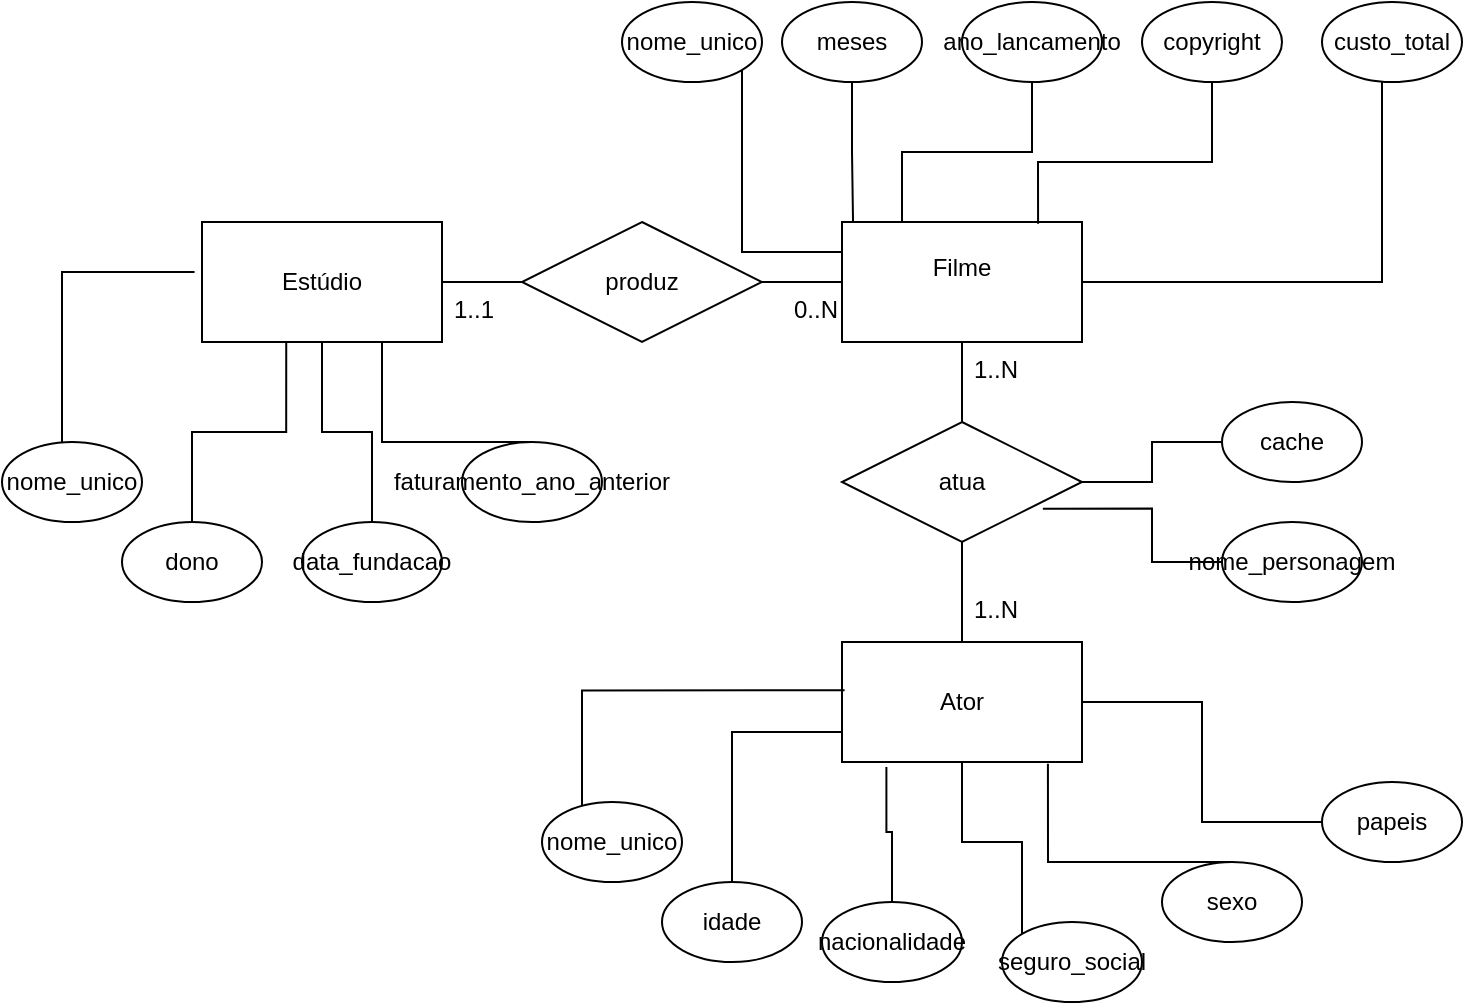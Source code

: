 <mxfile version="24.0.2" type="github">
  <diagram name="Página-1" id="t2OZyxE-w_j2JkWN1ejZ">
    <mxGraphModel dx="2022" dy="645" grid="1" gridSize="10" guides="1" tooltips="1" connect="1" arrows="1" fold="1" page="1" pageScale="1" pageWidth="827" pageHeight="1169" math="0" shadow="0">
      <root>
        <mxCell id="0" />
        <mxCell id="1" parent="0" />
        <mxCell id="e2bzL8f8iqpZGuVB6GaL-18" value="" style="edgeStyle=orthogonalEdgeStyle;rounded=0;orthogonalLoop=1;jettySize=auto;html=1;endArrow=none;endFill=0;" edge="1" parent="1" source="e2bzL8f8iqpZGuVB6GaL-1" target="e2bzL8f8iqpZGuVB6GaL-17">
          <mxGeometry relative="1" as="geometry" />
        </mxCell>
        <mxCell id="e2bzL8f8iqpZGuVB6GaL-1" value="&lt;div&gt;Estúdio&lt;/div&gt;" style="rounded=0;whiteSpace=wrap;html=1;" vertex="1" parent="1">
          <mxGeometry x="20" y="150" width="120" height="60" as="geometry" />
        </mxCell>
        <mxCell id="e2bzL8f8iqpZGuVB6GaL-20" value="" style="edgeStyle=orthogonalEdgeStyle;rounded=0;orthogonalLoop=1;jettySize=auto;html=1;endArrow=none;endFill=0;" edge="1" parent="1" source="e2bzL8f8iqpZGuVB6GaL-2" target="e2bzL8f8iqpZGuVB6GaL-16">
          <mxGeometry relative="1" as="geometry" />
        </mxCell>
        <mxCell id="e2bzL8f8iqpZGuVB6GaL-2" value="&lt;div&gt;Filme&lt;/div&gt;&lt;div&gt;&lt;br&gt;&lt;/div&gt;" style="rounded=0;whiteSpace=wrap;html=1;" vertex="1" parent="1">
          <mxGeometry x="340" y="150" width="120" height="60" as="geometry" />
        </mxCell>
        <mxCell id="e2bzL8f8iqpZGuVB6GaL-3" value="&lt;div&gt;Ator&lt;/div&gt;" style="rounded=0;whiteSpace=wrap;html=1;" vertex="1" parent="1">
          <mxGeometry x="340" y="360" width="120" height="60" as="geometry" />
        </mxCell>
        <mxCell id="e2bzL8f8iqpZGuVB6GaL-21" value="" style="edgeStyle=orthogonalEdgeStyle;rounded=0;orthogonalLoop=1;jettySize=auto;html=1;endArrow=none;endFill=0;" edge="1" parent="1" source="e2bzL8f8iqpZGuVB6GaL-16" target="e2bzL8f8iqpZGuVB6GaL-3">
          <mxGeometry relative="1" as="geometry" />
        </mxCell>
        <mxCell id="e2bzL8f8iqpZGuVB6GaL-72" style="edgeStyle=orthogonalEdgeStyle;rounded=0;orthogonalLoop=1;jettySize=auto;html=1;entryX=0;entryY=0.5;entryDx=0;entryDy=0;endArrow=none;endFill=0;" edge="1" parent="1" source="e2bzL8f8iqpZGuVB6GaL-16" target="e2bzL8f8iqpZGuVB6GaL-71">
          <mxGeometry relative="1" as="geometry" />
        </mxCell>
        <mxCell id="e2bzL8f8iqpZGuVB6GaL-16" value="atua" style="shape=rhombus;perimeter=rhombusPerimeter;whiteSpace=wrap;html=1;align=center;" vertex="1" parent="1">
          <mxGeometry x="340" y="250" width="120" height="60" as="geometry" />
        </mxCell>
        <mxCell id="e2bzL8f8iqpZGuVB6GaL-19" value="" style="edgeStyle=orthogonalEdgeStyle;rounded=0;orthogonalLoop=1;jettySize=auto;html=1;endArrow=none;endFill=0;" edge="1" parent="1" source="e2bzL8f8iqpZGuVB6GaL-17" target="e2bzL8f8iqpZGuVB6GaL-2">
          <mxGeometry relative="1" as="geometry" />
        </mxCell>
        <mxCell id="e2bzL8f8iqpZGuVB6GaL-17" value="produz" style="shape=rhombus;perimeter=rhombusPerimeter;whiteSpace=wrap;html=1;align=center;" vertex="1" parent="1">
          <mxGeometry x="180" y="150" width="120" height="60" as="geometry" />
        </mxCell>
        <mxCell id="e2bzL8f8iqpZGuVB6GaL-31" value="1..N" style="text;strokeColor=none;fillColor=none;spacingLeft=4;spacingRight=4;overflow=hidden;rotatable=0;points=[[0,0.5],[1,0.5]];portConstraint=eastwest;fontSize=12;whiteSpace=wrap;html=1;" vertex="1" parent="1">
          <mxGeometry x="400" y="210" width="40" height="30" as="geometry" />
        </mxCell>
        <mxCell id="e2bzL8f8iqpZGuVB6GaL-32" value="1..N" style="text;strokeColor=none;fillColor=none;spacingLeft=4;spacingRight=4;overflow=hidden;rotatable=0;points=[[0,0.5],[1,0.5]];portConstraint=eastwest;fontSize=12;whiteSpace=wrap;html=1;" vertex="1" parent="1">
          <mxGeometry x="400" y="330" width="40" height="30" as="geometry" />
        </mxCell>
        <mxCell id="e2bzL8f8iqpZGuVB6GaL-35" value="0..N" style="text;strokeColor=none;fillColor=none;spacingLeft=4;spacingRight=4;overflow=hidden;rotatable=0;points=[[0,0.5],[1,0.5]];portConstraint=eastwest;fontSize=12;whiteSpace=wrap;html=1;" vertex="1" parent="1">
          <mxGeometry x="310" y="180" width="40" height="30" as="geometry" />
        </mxCell>
        <mxCell id="e2bzL8f8iqpZGuVB6GaL-36" value="1..1" style="text;strokeColor=none;fillColor=none;spacingLeft=4;spacingRight=4;overflow=hidden;rotatable=0;points=[[0,0.5],[1,0.5]];portConstraint=eastwest;fontSize=12;whiteSpace=wrap;html=1;" vertex="1" parent="1">
          <mxGeometry x="140" y="180" width="40" height="30" as="geometry" />
        </mxCell>
        <mxCell id="e2bzL8f8iqpZGuVB6GaL-37" value="nome_unico" style="ellipse;whiteSpace=wrap;html=1;align=center;" vertex="1" parent="1">
          <mxGeometry x="-80" y="260" width="70" height="40" as="geometry" />
        </mxCell>
        <mxCell id="e2bzL8f8iqpZGuVB6GaL-39" value="dono" style="ellipse;whiteSpace=wrap;html=1;align=center;" vertex="1" parent="1">
          <mxGeometry x="-20" y="300" width="70" height="40" as="geometry" />
        </mxCell>
        <mxCell id="e2bzL8f8iqpZGuVB6GaL-45" style="edgeStyle=orthogonalEdgeStyle;rounded=0;orthogonalLoop=1;jettySize=auto;html=1;entryX=0.5;entryY=1;entryDx=0;entryDy=0;endArrow=none;endFill=0;" edge="1" parent="1" source="e2bzL8f8iqpZGuVB6GaL-40" target="e2bzL8f8iqpZGuVB6GaL-1">
          <mxGeometry relative="1" as="geometry" />
        </mxCell>
        <mxCell id="e2bzL8f8iqpZGuVB6GaL-40" value="data_fundacao" style="ellipse;whiteSpace=wrap;html=1;align=center;" vertex="1" parent="1">
          <mxGeometry x="70" y="300" width="70" height="40" as="geometry" />
        </mxCell>
        <mxCell id="e2bzL8f8iqpZGuVB6GaL-48" style="edgeStyle=orthogonalEdgeStyle;rounded=0;orthogonalLoop=1;jettySize=auto;html=1;entryX=0.75;entryY=1;entryDx=0;entryDy=0;endArrow=none;endFill=0;" edge="1" parent="1" source="e2bzL8f8iqpZGuVB6GaL-41" target="e2bzL8f8iqpZGuVB6GaL-1">
          <mxGeometry relative="1" as="geometry">
            <Array as="points">
              <mxPoint x="110" y="260" />
            </Array>
          </mxGeometry>
        </mxCell>
        <mxCell id="e2bzL8f8iqpZGuVB6GaL-41" value="&lt;div&gt;faturamento_ano_anterior&lt;/div&gt;" style="ellipse;whiteSpace=wrap;html=1;align=center;" vertex="1" parent="1">
          <mxGeometry x="150" y="260" width="70" height="40" as="geometry" />
        </mxCell>
        <mxCell id="e2bzL8f8iqpZGuVB6GaL-43" style="edgeStyle=orthogonalEdgeStyle;rounded=0;orthogonalLoop=1;jettySize=auto;html=1;entryX=0.351;entryY=1;entryDx=0;entryDy=0;entryPerimeter=0;endArrow=none;endFill=0;" edge="1" parent="1" source="e2bzL8f8iqpZGuVB6GaL-39" target="e2bzL8f8iqpZGuVB6GaL-1">
          <mxGeometry relative="1" as="geometry" />
        </mxCell>
        <mxCell id="e2bzL8f8iqpZGuVB6GaL-44" style="edgeStyle=orthogonalEdgeStyle;rounded=0;orthogonalLoop=1;jettySize=auto;html=1;entryX=-0.031;entryY=0.417;entryDx=0;entryDy=0;entryPerimeter=0;endArrow=none;endFill=0;" edge="1" parent="1" source="e2bzL8f8iqpZGuVB6GaL-37" target="e2bzL8f8iqpZGuVB6GaL-1">
          <mxGeometry relative="1" as="geometry">
            <Array as="points">
              <mxPoint x="-50" y="175" />
            </Array>
          </mxGeometry>
        </mxCell>
        <mxCell id="e2bzL8f8iqpZGuVB6GaL-54" style="edgeStyle=orthogonalEdgeStyle;rounded=0;orthogonalLoop=1;jettySize=auto;html=1;entryX=0;entryY=0.25;entryDx=0;entryDy=0;endArrow=none;endFill=0;" edge="1" parent="1" source="e2bzL8f8iqpZGuVB6GaL-49" target="e2bzL8f8iqpZGuVB6GaL-2">
          <mxGeometry relative="1" as="geometry">
            <Array as="points">
              <mxPoint x="290" y="165" />
            </Array>
          </mxGeometry>
        </mxCell>
        <mxCell id="e2bzL8f8iqpZGuVB6GaL-49" value="nome_unico" style="ellipse;whiteSpace=wrap;html=1;align=center;" vertex="1" parent="1">
          <mxGeometry x="230" y="40" width="70" height="40" as="geometry" />
        </mxCell>
        <mxCell id="e2bzL8f8iqpZGuVB6GaL-50" value="meses" style="ellipse;whiteSpace=wrap;html=1;align=center;" vertex="1" parent="1">
          <mxGeometry x="310" y="40" width="70" height="40" as="geometry" />
        </mxCell>
        <mxCell id="e2bzL8f8iqpZGuVB6GaL-56" style="edgeStyle=orthogonalEdgeStyle;rounded=0;orthogonalLoop=1;jettySize=auto;html=1;entryX=0.25;entryY=0;entryDx=0;entryDy=0;endArrow=none;endFill=0;" edge="1" parent="1" source="e2bzL8f8iqpZGuVB6GaL-51" target="e2bzL8f8iqpZGuVB6GaL-2">
          <mxGeometry relative="1" as="geometry" />
        </mxCell>
        <mxCell id="e2bzL8f8iqpZGuVB6GaL-51" value="ano_lancamento" style="ellipse;whiteSpace=wrap;html=1;align=center;" vertex="1" parent="1">
          <mxGeometry x="400" y="40" width="70" height="40" as="geometry" />
        </mxCell>
        <mxCell id="e2bzL8f8iqpZGuVB6GaL-52" value="copyright" style="ellipse;whiteSpace=wrap;html=1;align=center;" vertex="1" parent="1">
          <mxGeometry x="490" y="40" width="70" height="40" as="geometry" />
        </mxCell>
        <mxCell id="e2bzL8f8iqpZGuVB6GaL-58" style="edgeStyle=orthogonalEdgeStyle;rounded=0;orthogonalLoop=1;jettySize=auto;html=1;entryX=1;entryY=0.5;entryDx=0;entryDy=0;endArrow=none;endFill=0;" edge="1" parent="1" source="e2bzL8f8iqpZGuVB6GaL-53" target="e2bzL8f8iqpZGuVB6GaL-2">
          <mxGeometry relative="1" as="geometry">
            <Array as="points">
              <mxPoint x="610" y="180" />
            </Array>
          </mxGeometry>
        </mxCell>
        <mxCell id="e2bzL8f8iqpZGuVB6GaL-53" value="custo_total" style="ellipse;whiteSpace=wrap;html=1;align=center;" vertex="1" parent="1">
          <mxGeometry x="580" y="40" width="70" height="40" as="geometry" />
        </mxCell>
        <mxCell id="e2bzL8f8iqpZGuVB6GaL-55" style="edgeStyle=orthogonalEdgeStyle;rounded=0;orthogonalLoop=1;jettySize=auto;html=1;entryX=0.046;entryY=0;entryDx=0;entryDy=0;entryPerimeter=0;endArrow=none;endFill=0;" edge="1" parent="1" source="e2bzL8f8iqpZGuVB6GaL-50" target="e2bzL8f8iqpZGuVB6GaL-2">
          <mxGeometry relative="1" as="geometry" />
        </mxCell>
        <mxCell id="e2bzL8f8iqpZGuVB6GaL-57" style="edgeStyle=orthogonalEdgeStyle;rounded=0;orthogonalLoop=1;jettySize=auto;html=1;entryX=0.817;entryY=0.014;entryDx=0;entryDy=0;entryPerimeter=0;endArrow=none;endFill=0;" edge="1" parent="1" source="e2bzL8f8iqpZGuVB6GaL-52" target="e2bzL8f8iqpZGuVB6GaL-2">
          <mxGeometry relative="1" as="geometry">
            <Array as="points">
              <mxPoint x="525" y="120" />
              <mxPoint x="438" y="120" />
            </Array>
          </mxGeometry>
        </mxCell>
        <mxCell id="e2bzL8f8iqpZGuVB6GaL-59" value="nome_unico" style="ellipse;whiteSpace=wrap;html=1;align=center;" vertex="1" parent="1">
          <mxGeometry x="190" y="440" width="70" height="40" as="geometry" />
        </mxCell>
        <mxCell id="e2bzL8f8iqpZGuVB6GaL-68" style="edgeStyle=orthogonalEdgeStyle;rounded=0;orthogonalLoop=1;jettySize=auto;html=1;entryX=0.5;entryY=1;entryDx=0;entryDy=0;endArrow=none;endFill=0;" edge="1" parent="1" source="e2bzL8f8iqpZGuVB6GaL-60" target="e2bzL8f8iqpZGuVB6GaL-3">
          <mxGeometry relative="1" as="geometry">
            <Array as="points">
              <mxPoint x="430" y="460" />
              <mxPoint x="400" y="460" />
            </Array>
          </mxGeometry>
        </mxCell>
        <mxCell id="e2bzL8f8iqpZGuVB6GaL-60" value="seguro_social" style="ellipse;whiteSpace=wrap;html=1;align=center;" vertex="1" parent="1">
          <mxGeometry x="420" y="500" width="70" height="40" as="geometry" />
        </mxCell>
        <mxCell id="e2bzL8f8iqpZGuVB6GaL-66" style="edgeStyle=orthogonalEdgeStyle;rounded=0;orthogonalLoop=1;jettySize=auto;html=1;entryX=0;entryY=0.75;entryDx=0;entryDy=0;endArrow=none;endFill=0;" edge="1" parent="1" source="e2bzL8f8iqpZGuVB6GaL-61" target="e2bzL8f8iqpZGuVB6GaL-3">
          <mxGeometry relative="1" as="geometry">
            <Array as="points">
              <mxPoint x="285" y="405" />
            </Array>
          </mxGeometry>
        </mxCell>
        <mxCell id="e2bzL8f8iqpZGuVB6GaL-61" value="idade" style="ellipse;whiteSpace=wrap;html=1;align=center;" vertex="1" parent="1">
          <mxGeometry x="250" y="480" width="70" height="40" as="geometry" />
        </mxCell>
        <mxCell id="e2bzL8f8iqpZGuVB6GaL-62" value="&lt;div&gt;nacionalidade&lt;/div&gt;" style="ellipse;whiteSpace=wrap;html=1;align=center;" vertex="1" parent="1">
          <mxGeometry x="330" y="490" width="70" height="40" as="geometry" />
        </mxCell>
        <mxCell id="e2bzL8f8iqpZGuVB6GaL-63" value="sexo" style="ellipse;whiteSpace=wrap;html=1;align=center;" vertex="1" parent="1">
          <mxGeometry x="500" y="470" width="70" height="40" as="geometry" />
        </mxCell>
        <mxCell id="e2bzL8f8iqpZGuVB6GaL-70" style="edgeStyle=orthogonalEdgeStyle;rounded=0;orthogonalLoop=1;jettySize=auto;html=1;entryX=1;entryY=0.5;entryDx=0;entryDy=0;endArrow=none;endFill=0;" edge="1" parent="1" source="e2bzL8f8iqpZGuVB6GaL-64" target="e2bzL8f8iqpZGuVB6GaL-3">
          <mxGeometry relative="1" as="geometry" />
        </mxCell>
        <mxCell id="e2bzL8f8iqpZGuVB6GaL-64" value="papeis" style="ellipse;whiteSpace=wrap;html=1;align=center;" vertex="1" parent="1">
          <mxGeometry x="580" y="430" width="70" height="40" as="geometry" />
        </mxCell>
        <mxCell id="e2bzL8f8iqpZGuVB6GaL-65" style="edgeStyle=orthogonalEdgeStyle;rounded=0;orthogonalLoop=1;jettySize=auto;html=1;entryX=0.011;entryY=0.403;entryDx=0;entryDy=0;entryPerimeter=0;endArrow=none;endFill=0;" edge="1" parent="1" source="e2bzL8f8iqpZGuVB6GaL-59" target="e2bzL8f8iqpZGuVB6GaL-3">
          <mxGeometry relative="1" as="geometry">
            <Array as="points">
              <mxPoint x="210" y="384" />
            </Array>
          </mxGeometry>
        </mxCell>
        <mxCell id="e2bzL8f8iqpZGuVB6GaL-67" style="edgeStyle=orthogonalEdgeStyle;rounded=0;orthogonalLoop=1;jettySize=auto;html=1;entryX=0.185;entryY=1.042;entryDx=0;entryDy=0;entryPerimeter=0;endArrow=none;endFill=0;" edge="1" parent="1" source="e2bzL8f8iqpZGuVB6GaL-62" target="e2bzL8f8iqpZGuVB6GaL-3">
          <mxGeometry relative="1" as="geometry" />
        </mxCell>
        <mxCell id="e2bzL8f8iqpZGuVB6GaL-69" style="edgeStyle=orthogonalEdgeStyle;rounded=0;orthogonalLoop=1;jettySize=auto;html=1;entryX=0.858;entryY=1.014;entryDx=0;entryDy=0;entryPerimeter=0;endArrow=none;endFill=0;" edge="1" parent="1" source="e2bzL8f8iqpZGuVB6GaL-63" target="e2bzL8f8iqpZGuVB6GaL-3">
          <mxGeometry relative="1" as="geometry">
            <Array as="points">
              <mxPoint x="443" y="470" />
            </Array>
          </mxGeometry>
        </mxCell>
        <mxCell id="e2bzL8f8iqpZGuVB6GaL-71" value="cache" style="ellipse;whiteSpace=wrap;html=1;align=center;" vertex="1" parent="1">
          <mxGeometry x="530" y="240" width="70" height="40" as="geometry" />
        </mxCell>
        <mxCell id="e2bzL8f8iqpZGuVB6GaL-73" value="nome_personagem" style="ellipse;whiteSpace=wrap;html=1;align=center;" vertex="1" parent="1">
          <mxGeometry x="530" y="300" width="70" height="40" as="geometry" />
        </mxCell>
        <mxCell id="e2bzL8f8iqpZGuVB6GaL-74" style="edgeStyle=orthogonalEdgeStyle;rounded=0;orthogonalLoop=1;jettySize=auto;html=1;entryX=0.837;entryY=0.722;entryDx=0;entryDy=0;entryPerimeter=0;endArrow=none;endFill=0;" edge="1" parent="1" source="e2bzL8f8iqpZGuVB6GaL-73" target="e2bzL8f8iqpZGuVB6GaL-16">
          <mxGeometry relative="1" as="geometry" />
        </mxCell>
      </root>
    </mxGraphModel>
  </diagram>
</mxfile>
